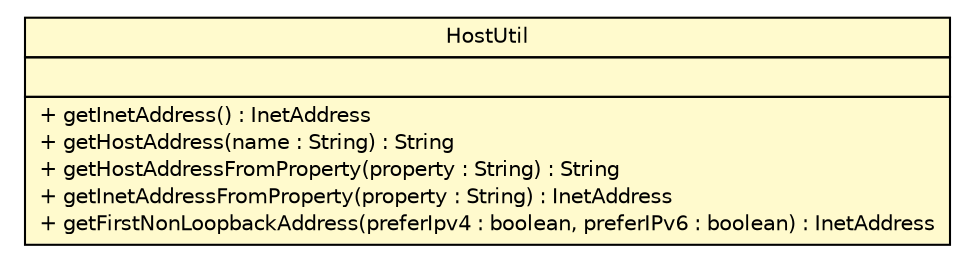 #!/usr/local/bin/dot
#
# Class diagram 
# Generated by UMLGraph version R5_6 (http://www.umlgraph.org/)
#

digraph G {
	edge [fontname="Helvetica",fontsize=10,labelfontname="Helvetica",labelfontsize=10];
	node [fontname="Helvetica",fontsize=10,shape=plaintext];
	nodesep=0.25;
	ranksep=0.5;
	// sorcer.util.HostUtil
	c262042 [label=<<table title="sorcer.util.HostUtil" border="0" cellborder="1" cellspacing="0" cellpadding="2" port="p" bgcolor="lemonChiffon" href="./HostUtil.html">
		<tr><td><table border="0" cellspacing="0" cellpadding="1">
<tr><td align="center" balign="center"> HostUtil </td></tr>
		</table></td></tr>
		<tr><td><table border="0" cellspacing="0" cellpadding="1">
<tr><td align="left" balign="left">  </td></tr>
		</table></td></tr>
		<tr><td><table border="0" cellspacing="0" cellpadding="1">
<tr><td align="left" balign="left"> + getInetAddress() : InetAddress </td></tr>
<tr><td align="left" balign="left"> + getHostAddress(name : String) : String </td></tr>
<tr><td align="left" balign="left"> + getHostAddressFromProperty(property : String) : String </td></tr>
<tr><td align="left" balign="left"> + getInetAddressFromProperty(property : String) : InetAddress </td></tr>
<tr><td align="left" balign="left"> + getFirstNonLoopbackAddress(preferIpv4 : boolean, preferIPv6 : boolean) : InetAddress </td></tr>
		</table></td></tr>
		</table>>, URL="./HostUtil.html", fontname="Helvetica", fontcolor="black", fontsize=10.0];
}

